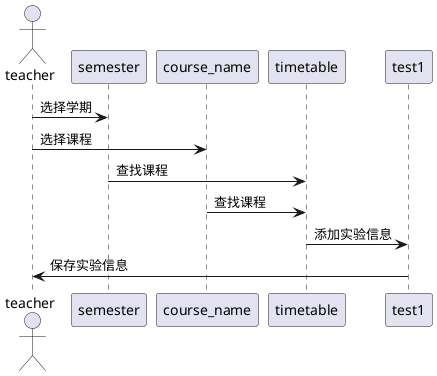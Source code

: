 @startuml
actor teacher

teacher -> semester :选择学期
teacher -> course_name:选择课程
semester -> timetable:查找课程
course_name -> timetable:查找课程
timetable -> test1:添加实验信息
test1 -> teacher:保存实验信息

@enduml